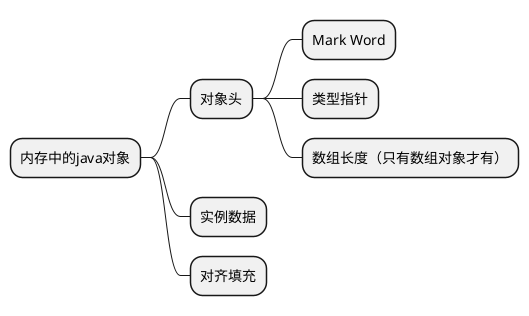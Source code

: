 @startmindmap
* 内存中的java对象
** 对象头
*** Mark Word
*** 类型指针
*** 数组长度（只有数组对象才有）
** 实例数据
** 对齐填充
@endmindmap